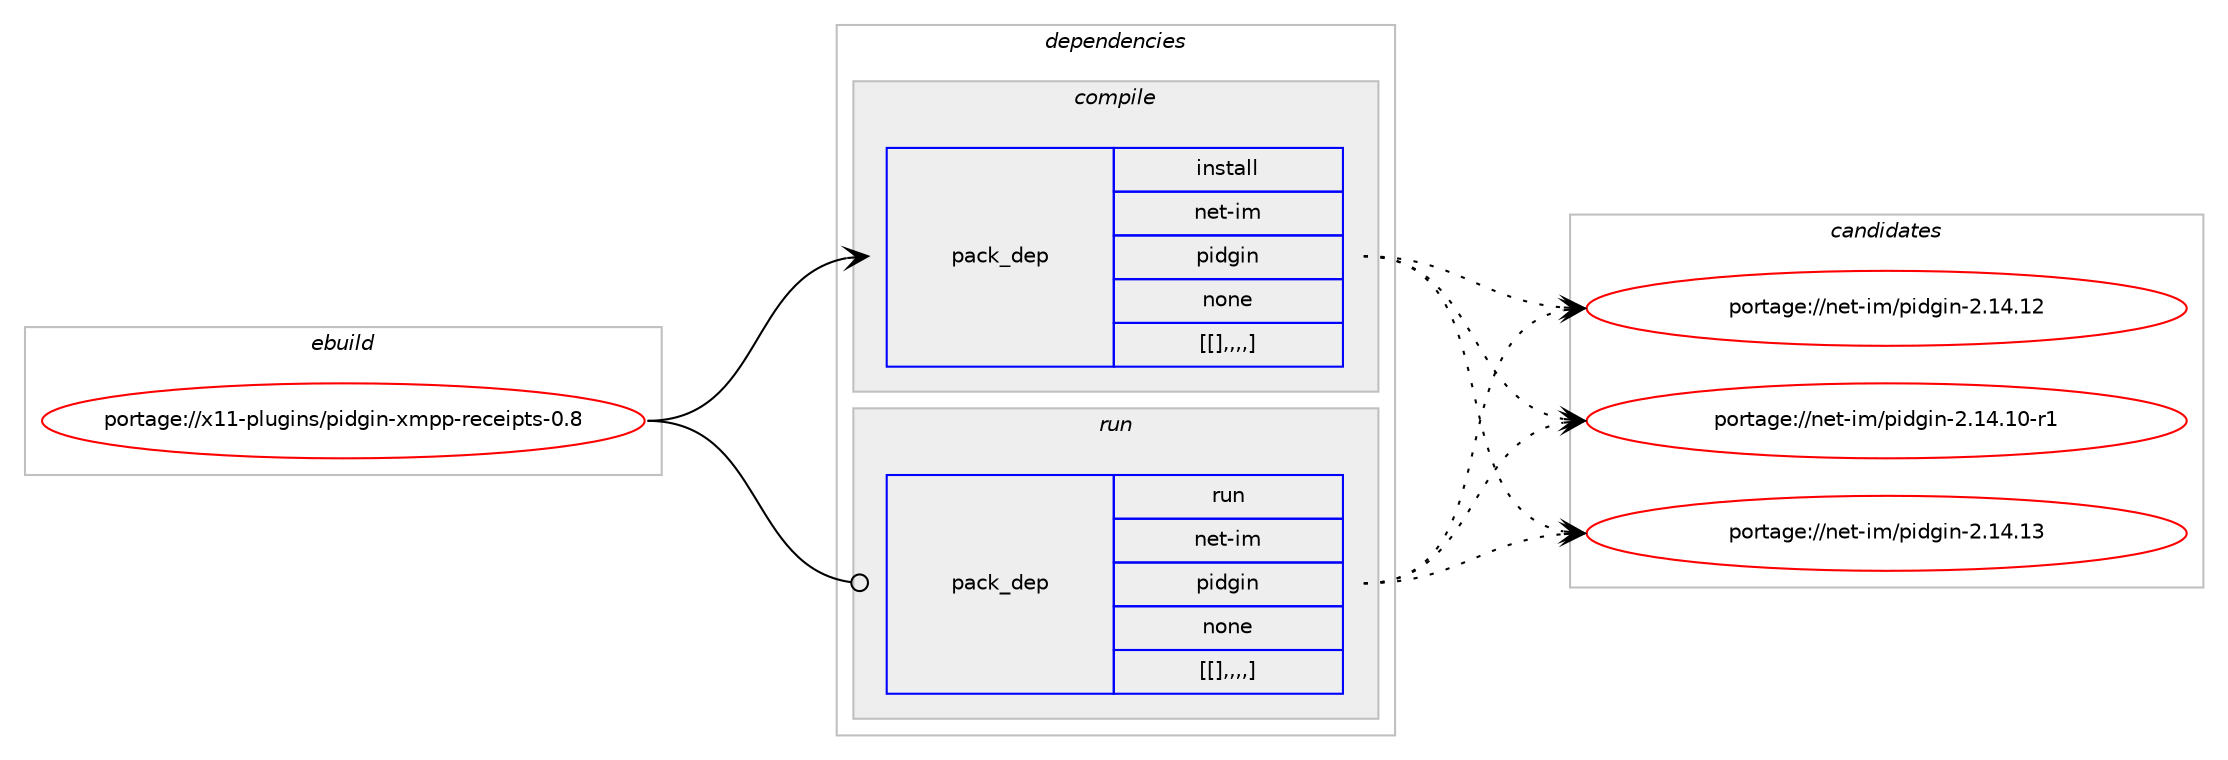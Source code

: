digraph prolog {

# *************
# Graph options
# *************

newrank=true;
concentrate=true;
compound=true;
graph [rankdir=LR,fontname=Helvetica,fontsize=10,ranksep=1.5];#, ranksep=2.5, nodesep=0.2];
edge  [arrowhead=vee];
node  [fontname=Helvetica,fontsize=10];

# **********
# The ebuild
# **********

subgraph cluster_leftcol {
color=gray;
label=<<i>ebuild</i>>;
id [label="portage://x11-plugins/pidgin-xmpp-receipts-0.8", color=red, width=4, href="../x11-plugins/pidgin-xmpp-receipts-0.8.svg"];
}

# ****************
# The dependencies
# ****************

subgraph cluster_midcol {
color=gray;
label=<<i>dependencies</i>>;
subgraph cluster_compile {
fillcolor="#eeeeee";
style=filled;
label=<<i>compile</i>>;
subgraph pack353111 {
dependency484666 [label=<<TABLE BORDER="0" CELLBORDER="1" CELLSPACING="0" CELLPADDING="4" WIDTH="220"><TR><TD ROWSPAN="6" CELLPADDING="30">pack_dep</TD></TR><TR><TD WIDTH="110">install</TD></TR><TR><TD>net-im</TD></TR><TR><TD>pidgin</TD></TR><TR><TD>none</TD></TR><TR><TD>[[],,,,]</TD></TR></TABLE>>, shape=none, color=blue];
}
id:e -> dependency484666:w [weight=20,style="solid",arrowhead="vee"];
}
subgraph cluster_compileandrun {
fillcolor="#eeeeee";
style=filled;
label=<<i>compile and run</i>>;
}
subgraph cluster_run {
fillcolor="#eeeeee";
style=filled;
label=<<i>run</i>>;
subgraph pack353112 {
dependency484667 [label=<<TABLE BORDER="0" CELLBORDER="1" CELLSPACING="0" CELLPADDING="4" WIDTH="220"><TR><TD ROWSPAN="6" CELLPADDING="30">pack_dep</TD></TR><TR><TD WIDTH="110">run</TD></TR><TR><TD>net-im</TD></TR><TR><TD>pidgin</TD></TR><TR><TD>none</TD></TR><TR><TD>[[],,,,]</TD></TR></TABLE>>, shape=none, color=blue];
}
id:e -> dependency484667:w [weight=20,style="solid",arrowhead="odot"];
}
}

# **************
# The candidates
# **************

subgraph cluster_choices {
rank=same;
color=gray;
label=<<i>candidates</i>>;

subgraph choice353111 {
color=black;
nodesep=1;
choice11010111645105109471121051001031051104550464952464951 [label="portage://net-im/pidgin-2.14.13", color=red, width=4,href="../net-im/pidgin-2.14.13.svg"];
choice11010111645105109471121051001031051104550464952464950 [label="portage://net-im/pidgin-2.14.12", color=red, width=4,href="../net-im/pidgin-2.14.12.svg"];
choice110101116451051094711210510010310511045504649524649484511449 [label="portage://net-im/pidgin-2.14.10-r1", color=red, width=4,href="../net-im/pidgin-2.14.10-r1.svg"];
dependency484666:e -> choice11010111645105109471121051001031051104550464952464951:w [style=dotted,weight="100"];
dependency484666:e -> choice11010111645105109471121051001031051104550464952464950:w [style=dotted,weight="100"];
dependency484666:e -> choice110101116451051094711210510010310511045504649524649484511449:w [style=dotted,weight="100"];
}
subgraph choice353112 {
color=black;
nodesep=1;
choice11010111645105109471121051001031051104550464952464951 [label="portage://net-im/pidgin-2.14.13", color=red, width=4,href="../net-im/pidgin-2.14.13.svg"];
choice11010111645105109471121051001031051104550464952464950 [label="portage://net-im/pidgin-2.14.12", color=red, width=4,href="../net-im/pidgin-2.14.12.svg"];
choice110101116451051094711210510010310511045504649524649484511449 [label="portage://net-im/pidgin-2.14.10-r1", color=red, width=4,href="../net-im/pidgin-2.14.10-r1.svg"];
dependency484667:e -> choice11010111645105109471121051001031051104550464952464951:w [style=dotted,weight="100"];
dependency484667:e -> choice11010111645105109471121051001031051104550464952464950:w [style=dotted,weight="100"];
dependency484667:e -> choice110101116451051094711210510010310511045504649524649484511449:w [style=dotted,weight="100"];
}
}

}
